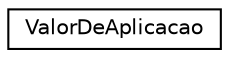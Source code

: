 digraph "Graphical Class Hierarchy"
{
 // LATEX_PDF_SIZE
  edge [fontname="Helvetica",fontsize="10",labelfontname="Helvetica",labelfontsize="10"];
  node [fontname="Helvetica",fontsize="10",shape=record];
  rankdir="LR";
  Node0 [label="ValorDeAplicacao",height=0.2,width=0.4,color="black", fillcolor="white", style="filled",URL="$class_valor_de_aplicacao.html",tooltip="Padrão para codificação de valores de aplicação."];
}
